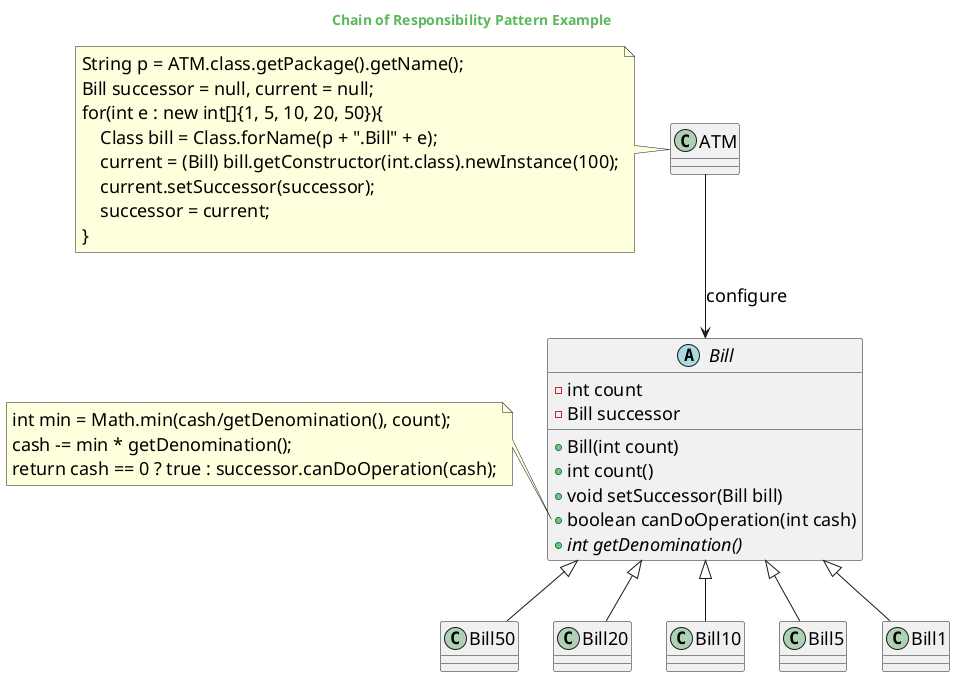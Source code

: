 @startuml

skinparam backgroundcolor transparent
skinparam classFontSize 18
skinparam noteFontSize 18
skinparam arrowFontSize 18
skinparam classAttributeFontSize 18

skinparam titleFontColor #5cb85c

Title Chain of Responsibility Pattern Example

abstract class Bill{
    - int count
    - Bill successor
    + Bill(int count)
    + int count()
    + void setSuccessor(Bill bill)
    + boolean canDoOperation(int cash)
    + {abstract} int getDenomination()
}

class Bill50 extends Bill
class Bill20 extends Bill
class Bill10 extends Bill
class Bill5 extends Bill
class Bill1 extends Bill

Class ATM

ATM --> Bill: configure

note left of Bill::canDoOperation
    int min = Math.min(cash/getDenomination(), count);
    cash -= min * getDenomination();
    return cash == 0 ? true : successor.canDoOperation(cash);
end note

note left of ATM
    String p = ATM.class.getPackage().getName();
    Bill successor = null, current = null;
    for(int e : new int[]{1, 5, 10, 20, 50}){
        Class bill = Class.forName(p + ".Bill" + e);
        current = (Bill) bill.getConstructor(int.class).newInstance(100);
        current.setSuccessor(successor);
        successor = current;
    }
end note

@enduml